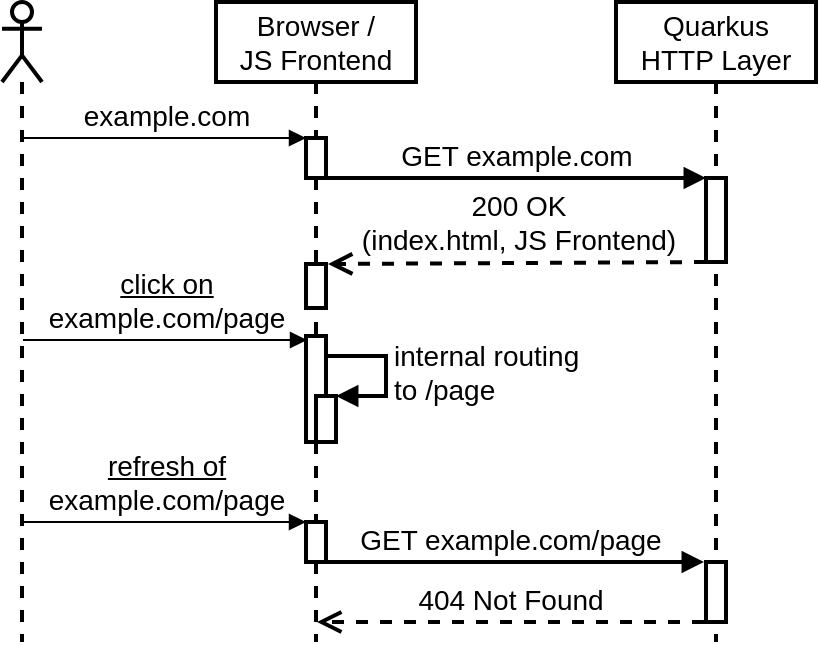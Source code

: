 <mxfile>
    <diagram id="BUKlnbvieITZ3QIiz7vc" name="Page-1">
        <mxGraphModel dx="779" dy="477" grid="1" gridSize="10" guides="1" tooltips="1" connect="1" arrows="1" fold="1" page="1" pageScale="1" pageWidth="850" pageHeight="1100" math="0" shadow="0">
            <root>
                <mxCell id="0"/>
                <mxCell id="1" parent="0"/>
                <mxCell id="DrO0bq1NnbWev6QGt80c-5" value="Browser / &lt;br&gt;JS Frontend" style="shape=umlLifeline;perimeter=lifelinePerimeter;whiteSpace=wrap;html=1;container=1;collapsible=0;recursiveResize=0;outlineConnect=0;fontSize=14;strokeWidth=2;" parent="1" vertex="1">
                    <mxGeometry x="380" y="100" width="100" height="320" as="geometry"/>
                </mxCell>
                <mxCell id="DrO0bq1NnbWev6QGt80c-16" value="" style="html=1;points=[];perimeter=orthogonalPerimeter;fontSize=14;strokeWidth=2;" parent="DrO0bq1NnbWev6QGt80c-5" vertex="1">
                    <mxGeometry x="45" y="68" width="10" height="20" as="geometry"/>
                </mxCell>
                <mxCell id="DrO0bq1NnbWev6QGt80c-6" value="Quarkus&lt;br&gt;HTTP Layer" style="shape=umlLifeline;perimeter=lifelinePerimeter;whiteSpace=wrap;html=1;container=1;collapsible=0;recursiveResize=0;outlineConnect=0;fontSize=14;strokeWidth=2;" parent="1" vertex="1">
                    <mxGeometry x="580" y="100" width="100" height="320" as="geometry"/>
                </mxCell>
                <mxCell id="DrO0bq1NnbWev6QGt80c-19" value="" style="html=1;points=[];perimeter=orthogonalPerimeter;fontSize=14;strokeWidth=2;" parent="DrO0bq1NnbWev6QGt80c-6" vertex="1">
                    <mxGeometry x="45" y="88" width="10" height="42" as="geometry"/>
                </mxCell>
                <mxCell id="DrO0bq1NnbWev6QGt80c-20" value="GET example.com" style="html=1;verticalAlign=bottom;endArrow=block;entryX=0;entryY=0;fontSize=14;exitX=1;exitY=1;exitDx=0;exitDy=0;exitPerimeter=0;strokeWidth=2;" parent="1" source="DrO0bq1NnbWev6QGt80c-16" target="DrO0bq1NnbWev6QGt80c-19" edge="1">
                    <mxGeometry relative="1" as="geometry">
                        <mxPoint x="495" y="188" as="sourcePoint"/>
                    </mxGeometry>
                </mxCell>
                <mxCell id="DrO0bq1NnbWev6QGt80c-17" value="example.com" style="html=1;verticalAlign=bottom;endArrow=block;entryX=0;entryY=0;fontSize=14;" parent="1" source="DrO0bq1NnbWev6QGt80c-24" target="DrO0bq1NnbWev6QGt80c-16" edge="1">
                    <mxGeometry relative="1" as="geometry">
                        <mxPoint x="289.5" y="168" as="sourcePoint"/>
                    </mxGeometry>
                </mxCell>
                <mxCell id="DrO0bq1NnbWev6QGt80c-22" value="" style="html=1;points=[];perimeter=orthogonalPerimeter;fontSize=14;strokeWidth=2;" parent="1" vertex="1">
                    <mxGeometry x="425" y="231" width="10" height="22" as="geometry"/>
                </mxCell>
                <mxCell id="DrO0bq1NnbWev6QGt80c-21" value="200 OK&lt;br&gt;(index.html,&amp;nbsp;JS Frontend)" style="html=1;verticalAlign=bottom;endArrow=open;dashed=1;endSize=8;exitX=0;exitY=1;fontSize=14;entryX=1.1;entryY=0;entryDx=0;entryDy=0;entryPerimeter=0;exitDx=0;exitDy=0;exitPerimeter=0;labelBackgroundColor=none;strokeWidth=2;" parent="1" source="DrO0bq1NnbWev6QGt80c-19" target="DrO0bq1NnbWev6QGt80c-22" edge="1">
                    <mxGeometry relative="1" as="geometry">
                        <mxPoint x="460" y="228" as="targetPoint"/>
                    </mxGeometry>
                </mxCell>
                <mxCell id="DrO0bq1NnbWev6QGt80c-23" value="&lt;u&gt;click on&lt;/u&gt;&lt;br&gt;example.com/page" style="html=1;verticalAlign=bottom;endArrow=block;entryX=0;entryY=0;fontSize=14;labelBackgroundColor=none;" parent="1" source="DrO0bq1NnbWev6QGt80c-24" edge="1">
                    <mxGeometry relative="1" as="geometry">
                        <mxPoint x="290" y="269" as="sourcePoint"/>
                        <mxPoint x="425.5" y="269" as="targetPoint"/>
                    </mxGeometry>
                </mxCell>
                <mxCell id="DrO0bq1NnbWev6QGt80c-24" value="" style="shape=umlLifeline;participant=umlActor;perimeter=lifelinePerimeter;whiteSpace=wrap;html=1;container=1;collapsible=0;recursiveResize=0;verticalAlign=top;spacingTop=36;outlineConnect=0;fontSize=14;strokeWidth=2;" parent="1" vertex="1">
                    <mxGeometry x="273" y="100" width="20" height="320" as="geometry"/>
                </mxCell>
                <mxCell id="DrO0bq1NnbWev6QGt80c-27" value="internal&amp;nbsp;routing&lt;br&gt;to /page" style="edgeStyle=orthogonalEdgeStyle;html=1;align=left;spacingLeft=2;endArrow=block;rounded=0;entryX=1;entryY=0;fontSize=14;strokeWidth=2;" parent="1" edge="1">
                    <mxGeometry relative="1" as="geometry">
                        <mxPoint x="435" y="277" as="sourcePoint"/>
                        <Array as="points">
                            <mxPoint x="465" y="277"/>
                        </Array>
                        <mxPoint x="440" y="297" as="targetPoint"/>
                    </mxGeometry>
                </mxCell>
                <mxCell id="DrO0bq1NnbWev6QGt80c-28" value="" style="html=1;points=[];perimeter=orthogonalPerimeter;fontSize=14;strokeWidth=2;" parent="1" vertex="1">
                    <mxGeometry x="425" y="267" width="10" height="53" as="geometry"/>
                </mxCell>
                <mxCell id="DrO0bq1NnbWev6QGt80c-26" value="" style="html=1;points=[];perimeter=orthogonalPerimeter;fontSize=14;strokeWidth=2;" parent="1" vertex="1">
                    <mxGeometry x="430" y="297" width="10" height="23" as="geometry"/>
                </mxCell>
                <mxCell id="DrO0bq1NnbWev6QGt80c-30" value="" style="html=1;points=[];perimeter=orthogonalPerimeter;fontSize=14;strokeWidth=2;" parent="1" vertex="1">
                    <mxGeometry x="425" y="360" width="10" height="20" as="geometry"/>
                </mxCell>
                <mxCell id="DrO0bq1NnbWev6QGt80c-29" value="&lt;u&gt;refresh of&lt;/u&gt;&lt;br&gt;example.com/page" style="html=1;verticalAlign=bottom;endArrow=block;fontSize=14;entryX=0;entryY=0;entryDx=0;entryDy=0;entryPerimeter=0;labelBackgroundColor=none;" parent="1" source="DrO0bq1NnbWev6QGt80c-24" target="DrO0bq1NnbWev6QGt80c-30" edge="1">
                    <mxGeometry relative="1" as="geometry">
                        <mxPoint x="287" y="360" as="sourcePoint"/>
                        <mxPoint x="420" y="360" as="targetPoint"/>
                    </mxGeometry>
                </mxCell>
                <mxCell id="DrO0bq1NnbWev6QGt80c-31" value="GET example.com/page" style="html=1;verticalAlign=bottom;endArrow=block;fontSize=14;exitX=0.5;exitY=1;exitDx=0;exitDy=0;exitPerimeter=0;entryX=-0.1;entryY=0;entryDx=0;entryDy=0;entryPerimeter=0;labelBackgroundColor=none;strokeWidth=2;" parent="1" source="DrO0bq1NnbWev6QGt80c-30" target="DrO0bq1NnbWev6QGt80c-32" edge="1">
                    <mxGeometry relative="1" as="geometry">
                        <mxPoint x="440" y="380" as="sourcePoint"/>
                        <mxPoint x="570" y="380" as="targetPoint"/>
                    </mxGeometry>
                </mxCell>
                <mxCell id="DrO0bq1NnbWev6QGt80c-32" value="" style="html=1;points=[];perimeter=orthogonalPerimeter;fontSize=14;strokeWidth=2;" parent="1" vertex="1">
                    <mxGeometry x="625" y="380" width="10" height="30" as="geometry"/>
                </mxCell>
                <mxCell id="DrO0bq1NnbWev6QGt80c-33" value="404 Not Found" style="html=1;verticalAlign=bottom;endArrow=open;dashed=1;endSize=8;exitX=-0.1;exitY=1;fontSize=14;exitDx=0;exitDy=0;exitPerimeter=0;labelBackgroundColor=none;strokeWidth=2;" parent="1" source="DrO0bq1NnbWev6QGt80c-32" target="DrO0bq1NnbWev6QGt80c-5" edge="1">
                    <mxGeometry relative="1" as="geometry">
                        <mxPoint x="436" y="422" as="targetPoint"/>
                        <mxPoint x="590" y="422" as="sourcePoint"/>
                    </mxGeometry>
                </mxCell>
            </root>
        </mxGraphModel>
    </diagram>
</mxfile>